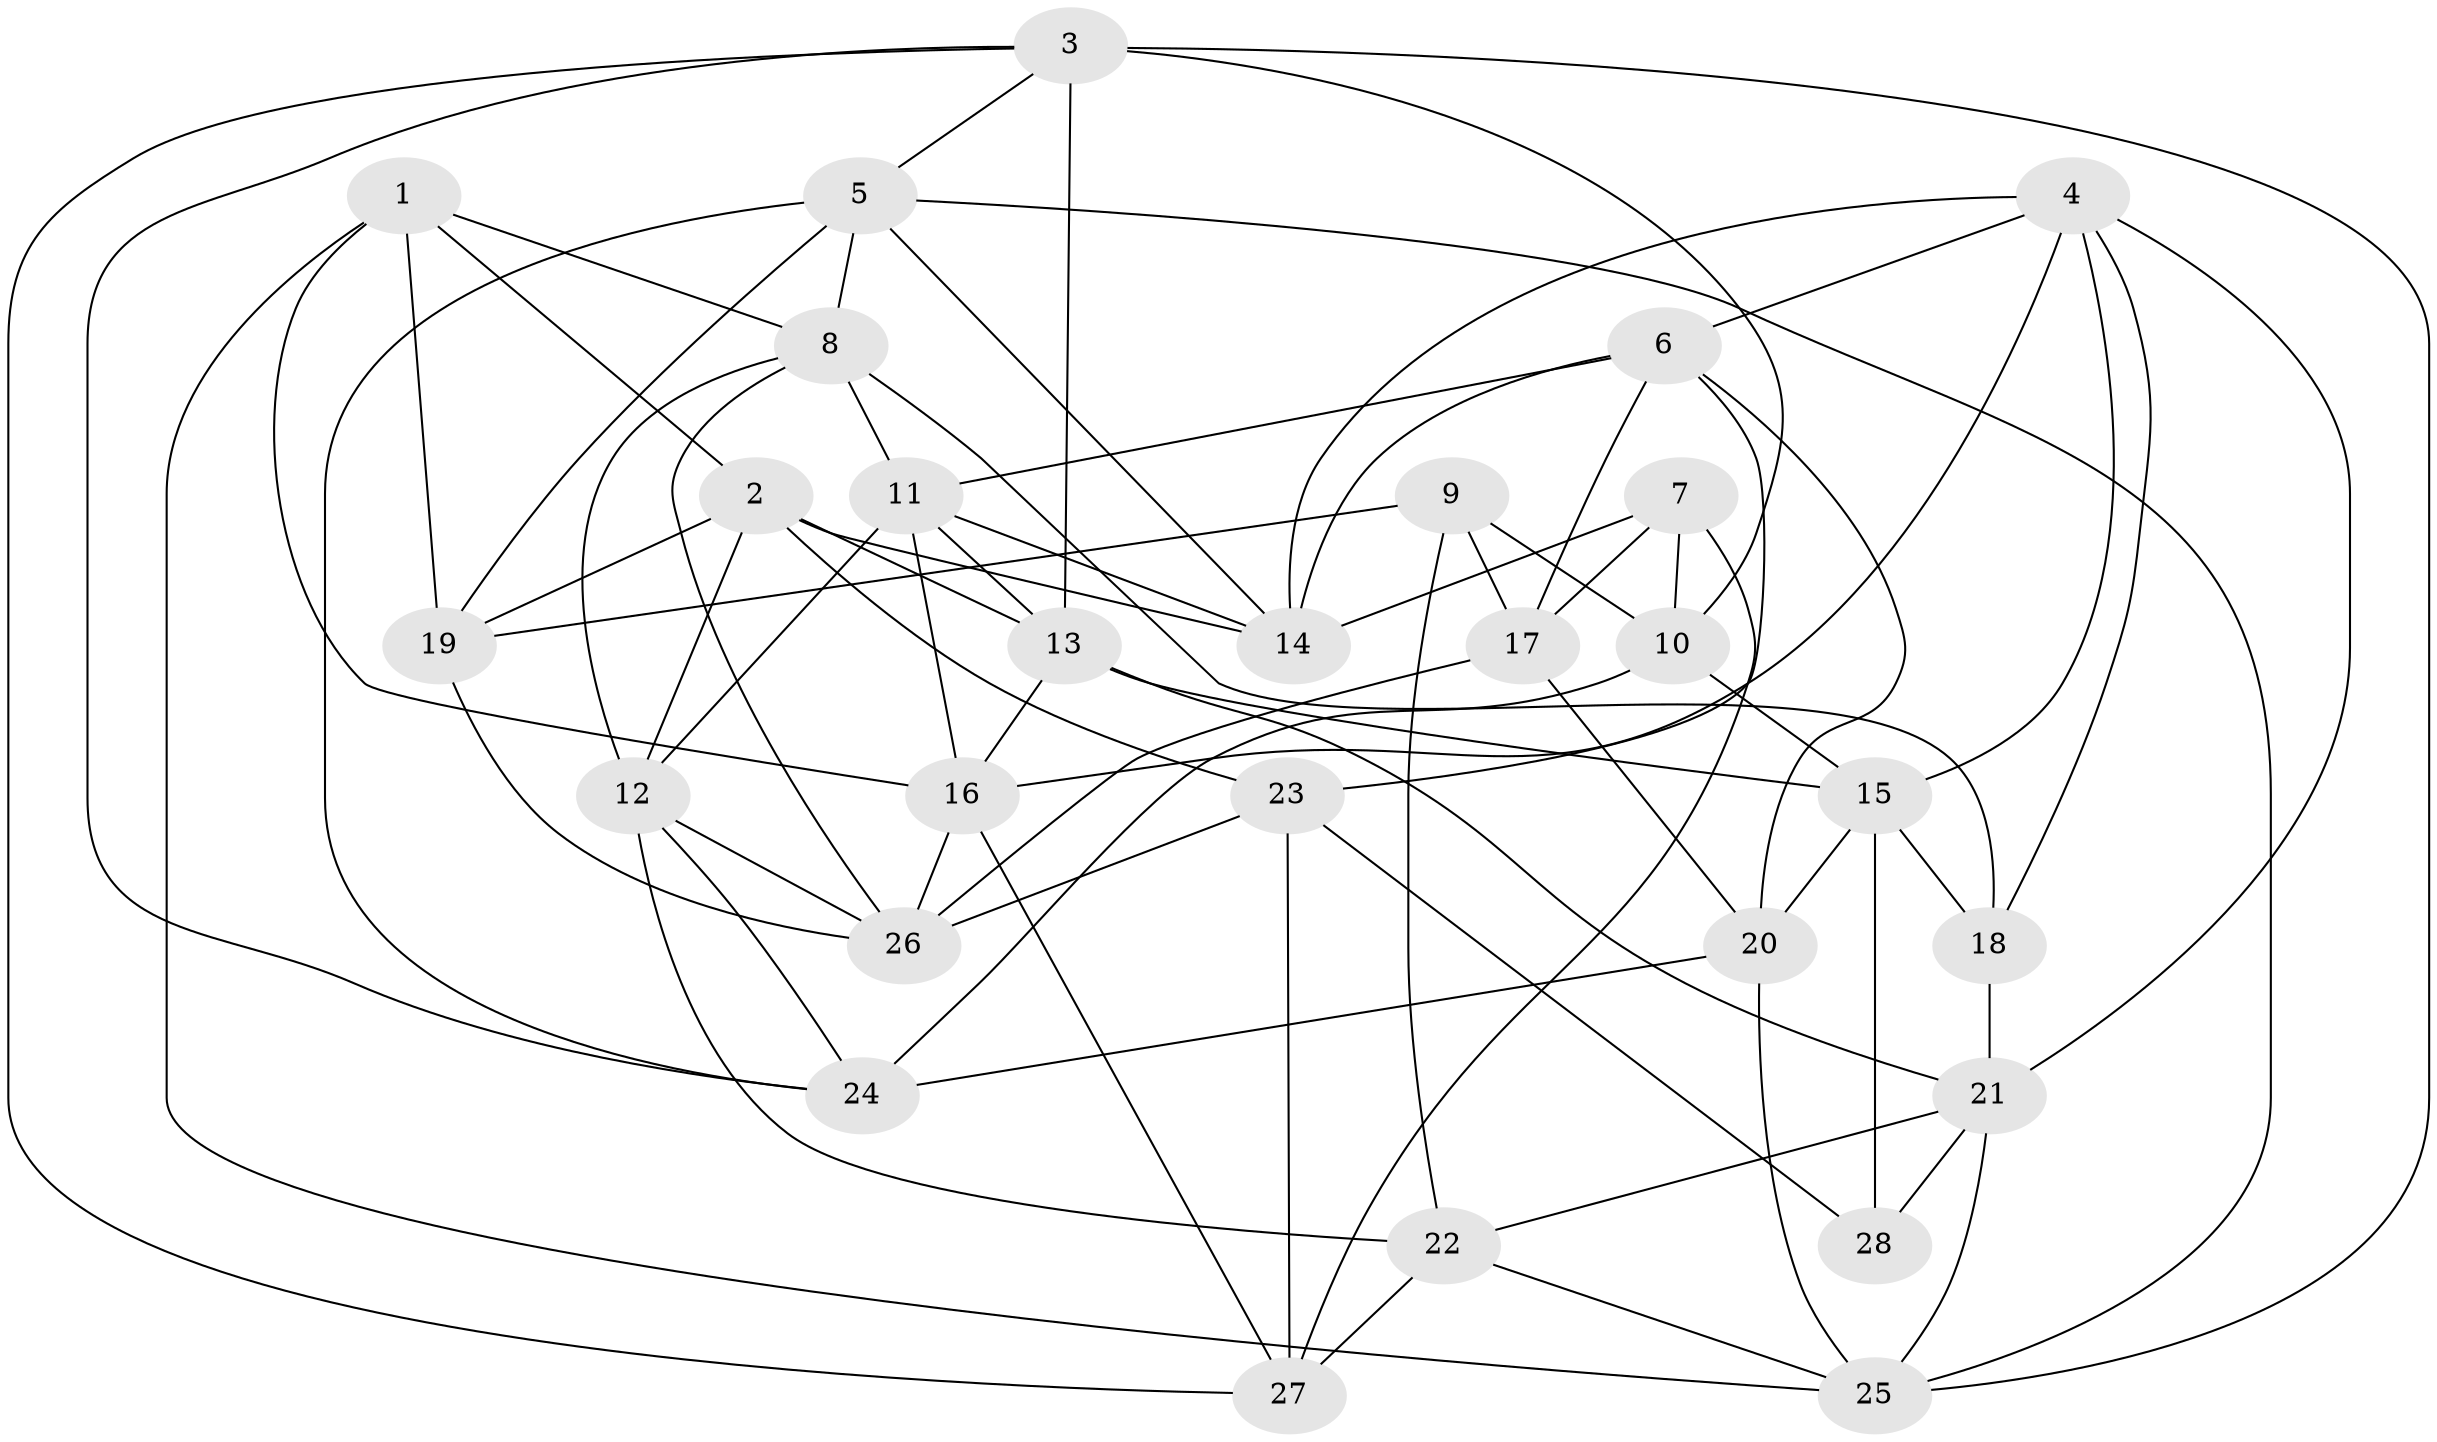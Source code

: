 // original degree distribution, {4: 1.0}
// Generated by graph-tools (version 1.1) at 2025/50/03/09/25 03:50:50]
// undirected, 28 vertices, 75 edges
graph export_dot {
graph [start="1"]
  node [color=gray90,style=filled];
  1;
  2;
  3;
  4;
  5;
  6;
  7;
  8;
  9;
  10;
  11;
  12;
  13;
  14;
  15;
  16;
  17;
  18;
  19;
  20;
  21;
  22;
  23;
  24;
  25;
  26;
  27;
  28;
  1 -- 2 [weight=1.0];
  1 -- 8 [weight=1.0];
  1 -- 16 [weight=1.0];
  1 -- 19 [weight=2.0];
  1 -- 25 [weight=1.0];
  2 -- 12 [weight=1.0];
  2 -- 13 [weight=1.0];
  2 -- 14 [weight=1.0];
  2 -- 19 [weight=1.0];
  2 -- 23 [weight=1.0];
  3 -- 5 [weight=1.0];
  3 -- 10 [weight=1.0];
  3 -- 13 [weight=1.0];
  3 -- 24 [weight=1.0];
  3 -- 25 [weight=1.0];
  3 -- 27 [weight=1.0];
  4 -- 6 [weight=1.0];
  4 -- 14 [weight=1.0];
  4 -- 15 [weight=1.0];
  4 -- 16 [weight=1.0];
  4 -- 18 [weight=1.0];
  4 -- 21 [weight=1.0];
  5 -- 8 [weight=1.0];
  5 -- 14 [weight=1.0];
  5 -- 19 [weight=1.0];
  5 -- 24 [weight=1.0];
  5 -- 25 [weight=1.0];
  6 -- 11 [weight=1.0];
  6 -- 14 [weight=1.0];
  6 -- 17 [weight=1.0];
  6 -- 20 [weight=1.0];
  6 -- 23 [weight=1.0];
  7 -- 10 [weight=1.0];
  7 -- 14 [weight=1.0];
  7 -- 17 [weight=2.0];
  7 -- 27 [weight=2.0];
  8 -- 11 [weight=1.0];
  8 -- 12 [weight=1.0];
  8 -- 18 [weight=1.0];
  8 -- 26 [weight=1.0];
  9 -- 10 [weight=2.0];
  9 -- 17 [weight=1.0];
  9 -- 19 [weight=1.0];
  9 -- 22 [weight=2.0];
  10 -- 15 [weight=1.0];
  10 -- 24 [weight=1.0];
  11 -- 12 [weight=1.0];
  11 -- 13 [weight=1.0];
  11 -- 14 [weight=1.0];
  11 -- 16 [weight=1.0];
  12 -- 22 [weight=1.0];
  12 -- 24 [weight=1.0];
  12 -- 26 [weight=1.0];
  13 -- 15 [weight=1.0];
  13 -- 16 [weight=1.0];
  13 -- 21 [weight=1.0];
  15 -- 18 [weight=1.0];
  15 -- 20 [weight=1.0];
  15 -- 28 [weight=1.0];
  16 -- 26 [weight=1.0];
  16 -- 27 [weight=1.0];
  17 -- 20 [weight=1.0];
  17 -- 26 [weight=1.0];
  18 -- 21 [weight=1.0];
  19 -- 26 [weight=1.0];
  20 -- 24 [weight=2.0];
  20 -- 25 [weight=1.0];
  21 -- 22 [weight=1.0];
  21 -- 25 [weight=1.0];
  21 -- 28 [weight=1.0];
  22 -- 25 [weight=1.0];
  22 -- 27 [weight=1.0];
  23 -- 26 [weight=1.0];
  23 -- 27 [weight=1.0];
  23 -- 28 [weight=2.0];
}
